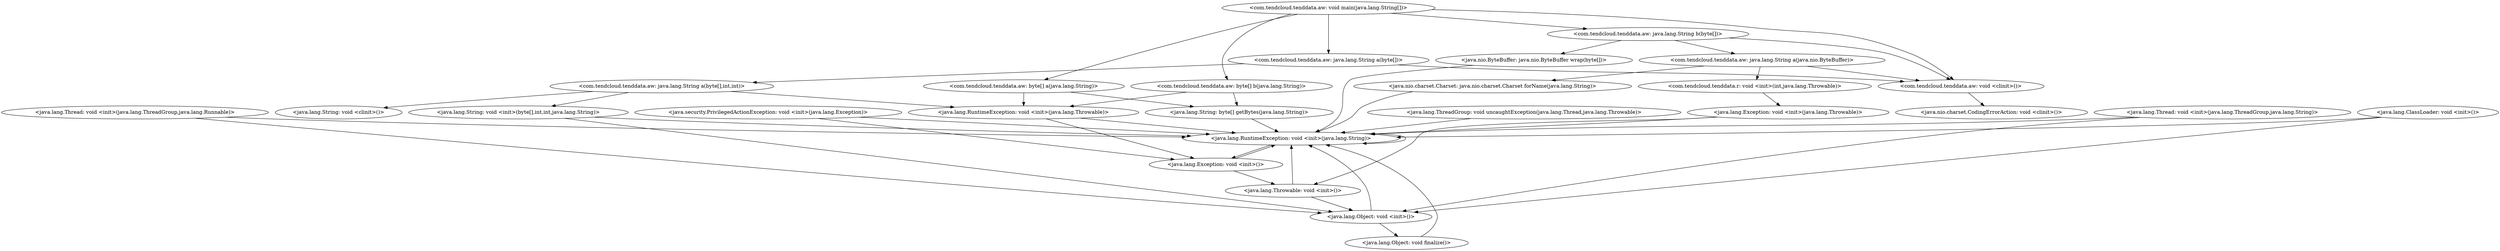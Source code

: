 digraph CallGraph {
"<com.tendcloud.tenddata.aw: void main(java.lang.String[])>" -> "<com.tendcloud.tenddata.aw: void <clinit>()>";
"<com.tendcloud.tenddata.aw: void main(java.lang.String[])>" -> "<com.tendcloud.tenddata.aw: java.lang.String a(byte[])>";
"<com.tendcloud.tenddata.aw: void main(java.lang.String[])>" -> "<com.tendcloud.tenddata.aw: byte[] b(java.lang.String)>";
"<com.tendcloud.tenddata.aw: void main(java.lang.String[])>" -> "<com.tendcloud.tenddata.aw: java.lang.String b(byte[])>";
"<com.tendcloud.tenddata.aw: void main(java.lang.String[])>" -> "<com.tendcloud.tenddata.aw: byte[] a(java.lang.String)>";
"<com.tendcloud.tenddata.aw: void <clinit>()>" -> "<java.nio.charset.CodingErrorAction: void <clinit>()>";
"<java.lang.ThreadGroup: void uncaughtException(java.lang.Thread,java.lang.Throwable)>" -> "<java.lang.RuntimeException: void <init>(java.lang.String)>";
"<java.lang.ClassLoader: void <init>()>" -> "<java.lang.Object: void <init>()>";
"<java.lang.ClassLoader: void <init>()>" -> "<java.lang.RuntimeException: void <init>(java.lang.String)>";
"<java.security.PrivilegedActionException: void <init>(java.lang.Exception)>" -> "<java.lang.Exception: void <init>()>";
"<java.security.PrivilegedActionException: void <init>(java.lang.Exception)>" -> "<java.lang.RuntimeException: void <init>(java.lang.String)>";
"<java.lang.Thread: void <init>(java.lang.ThreadGroup,java.lang.Runnable)>" -> "<java.lang.Object: void <init>()>";
"<java.lang.Thread: void <init>(java.lang.ThreadGroup,java.lang.Runnable)>" -> "<java.lang.RuntimeException: void <init>(java.lang.String)>";
"<java.lang.Thread: void <init>(java.lang.ThreadGroup,java.lang.String)>" -> "<java.lang.Object: void <init>()>";
"<java.lang.Thread: void <init>(java.lang.ThreadGroup,java.lang.String)>" -> "<java.lang.RuntimeException: void <init>(java.lang.String)>";
"<com.tendcloud.tenddata.aw: java.lang.String a(byte[])>" -> "<com.tendcloud.tenddata.aw: void <clinit>()>";
"<com.tendcloud.tenddata.aw: java.lang.String a(byte[])>" -> "<com.tendcloud.tenddata.aw: java.lang.String a(byte[],int,int)>";
"<com.tendcloud.tenddata.aw: byte[] b(java.lang.String)>" -> "<java.lang.RuntimeException: void <init>(java.lang.Throwable)>";
"<com.tendcloud.tenddata.aw: java.lang.String b(byte[])>" -> "<com.tendcloud.tenddata.aw: void <clinit>()>";
"<com.tendcloud.tenddata.aw: java.lang.String b(byte[])>" -> "<com.tendcloud.tenddata.aw: java.lang.String a(java.nio.ByteBuffer)>";
"<com.tendcloud.tenddata.aw: java.lang.String b(byte[])>" -> "<java.nio.ByteBuffer: java.nio.ByteBuffer wrap(byte[])>";
"<com.tendcloud.tenddata.aw: byte[] a(java.lang.String)>" -> "<java.lang.RuntimeException: void <init>(java.lang.Throwable)>";
"<java.lang.RuntimeException: void <init>(java.lang.String)>" -> "<java.lang.Exception: void <init>()>";
"<java.lang.RuntimeException: void <init>(java.lang.String)>" -> "<java.lang.RuntimeException: void <init>(java.lang.String)>";
"<java.lang.Object: void <init>()>" -> "<java.lang.Object: void finalize()>";
"<java.lang.Object: void <init>()>" -> "<java.lang.RuntimeException: void <init>(java.lang.String)>";
"<java.lang.Exception: void <init>()>" -> "<java.lang.Throwable: void <init>()>";
"<java.lang.Exception: void <init>()>" -> "<java.lang.RuntimeException: void <init>(java.lang.String)>";
"<com.tendcloud.tenddata.aw: java.lang.String a(byte[],int,int)>" -> "<java.lang.String: void <clinit>()>";
"<com.tendcloud.tenddata.aw: java.lang.String a(byte[],int,int)>" -> "<java.lang.RuntimeException: void <init>(java.lang.Throwable)>";
"<com.tendcloud.tenddata.aw: java.lang.String a(byte[],int,int)>" -> "<java.lang.String: void <init>(byte[],int,int,java.lang.String)>";
"<java.lang.RuntimeException: void <init>(java.lang.Throwable)>" -> "<java.lang.Exception: void <init>()>";
"<java.lang.RuntimeException: void <init>(java.lang.Throwable)>" -> "<java.lang.RuntimeException: void <init>(java.lang.String)>";
"<com.tendcloud.tenddata.aw: java.lang.String a(java.nio.ByteBuffer)>" -> "<com.tendcloud.tenddata.aw: void <clinit>()>";
"<com.tendcloud.tenddata.aw: java.lang.String a(java.nio.ByteBuffer)>" -> "<com.tendcloud.tenddata.r: void <init>(int,java.lang.Throwable)>";
"<com.tendcloud.tenddata.aw: java.lang.String a(java.nio.ByteBuffer)>" -> "<java.nio.charset.Charset: java.nio.charset.Charset forName(java.lang.String)>";
"<java.nio.ByteBuffer: java.nio.ByteBuffer wrap(byte[])>" -> "<java.lang.RuntimeException: void <init>(java.lang.String)>";
"<java.lang.Object: void finalize()>" -> "<java.lang.RuntimeException: void <init>(java.lang.String)>";
"<java.lang.Throwable: void <init>()>" -> "<java.lang.Object: void <init>()>";
"<java.lang.Throwable: void <init>()>" -> "<java.lang.RuntimeException: void <init>(java.lang.String)>";
"<java.lang.String: void <init>(byte[],int,int,java.lang.String)>" -> "<java.lang.Object: void <init>()>";
"<java.lang.String: void <init>(byte[],int,int,java.lang.String)>" -> "<java.lang.RuntimeException: void <init>(java.lang.String)>";
"<com.tendcloud.tenddata.r: void <init>(int,java.lang.Throwable)>" -> "<java.lang.Exception: void <init>(java.lang.Throwable)>";
"<java.nio.charset.Charset: java.nio.charset.Charset forName(java.lang.String)>" -> "<java.lang.RuntimeException: void <init>(java.lang.String)>";
"<java.lang.Exception: void <init>(java.lang.Throwable)>" -> "<java.lang.Throwable: void <init>()>";
"<java.lang.Exception: void <init>(java.lang.Throwable)>" -> "<java.lang.RuntimeException: void <init>(java.lang.String)>";
"<com.tendcloud.tenddata.aw: byte[] a(java.lang.String)>" -> "<java.lang.String: byte[] getBytes(java.lang.String)>";
"<java.lang.String: byte[] getBytes(java.lang.String)>" -> "<java.lang.RuntimeException: void <init>(java.lang.String)>";
"<com.tendcloud.tenddata.aw: byte[] b(java.lang.String)>" -> "<java.lang.String: byte[] getBytes(java.lang.String)>";
}
